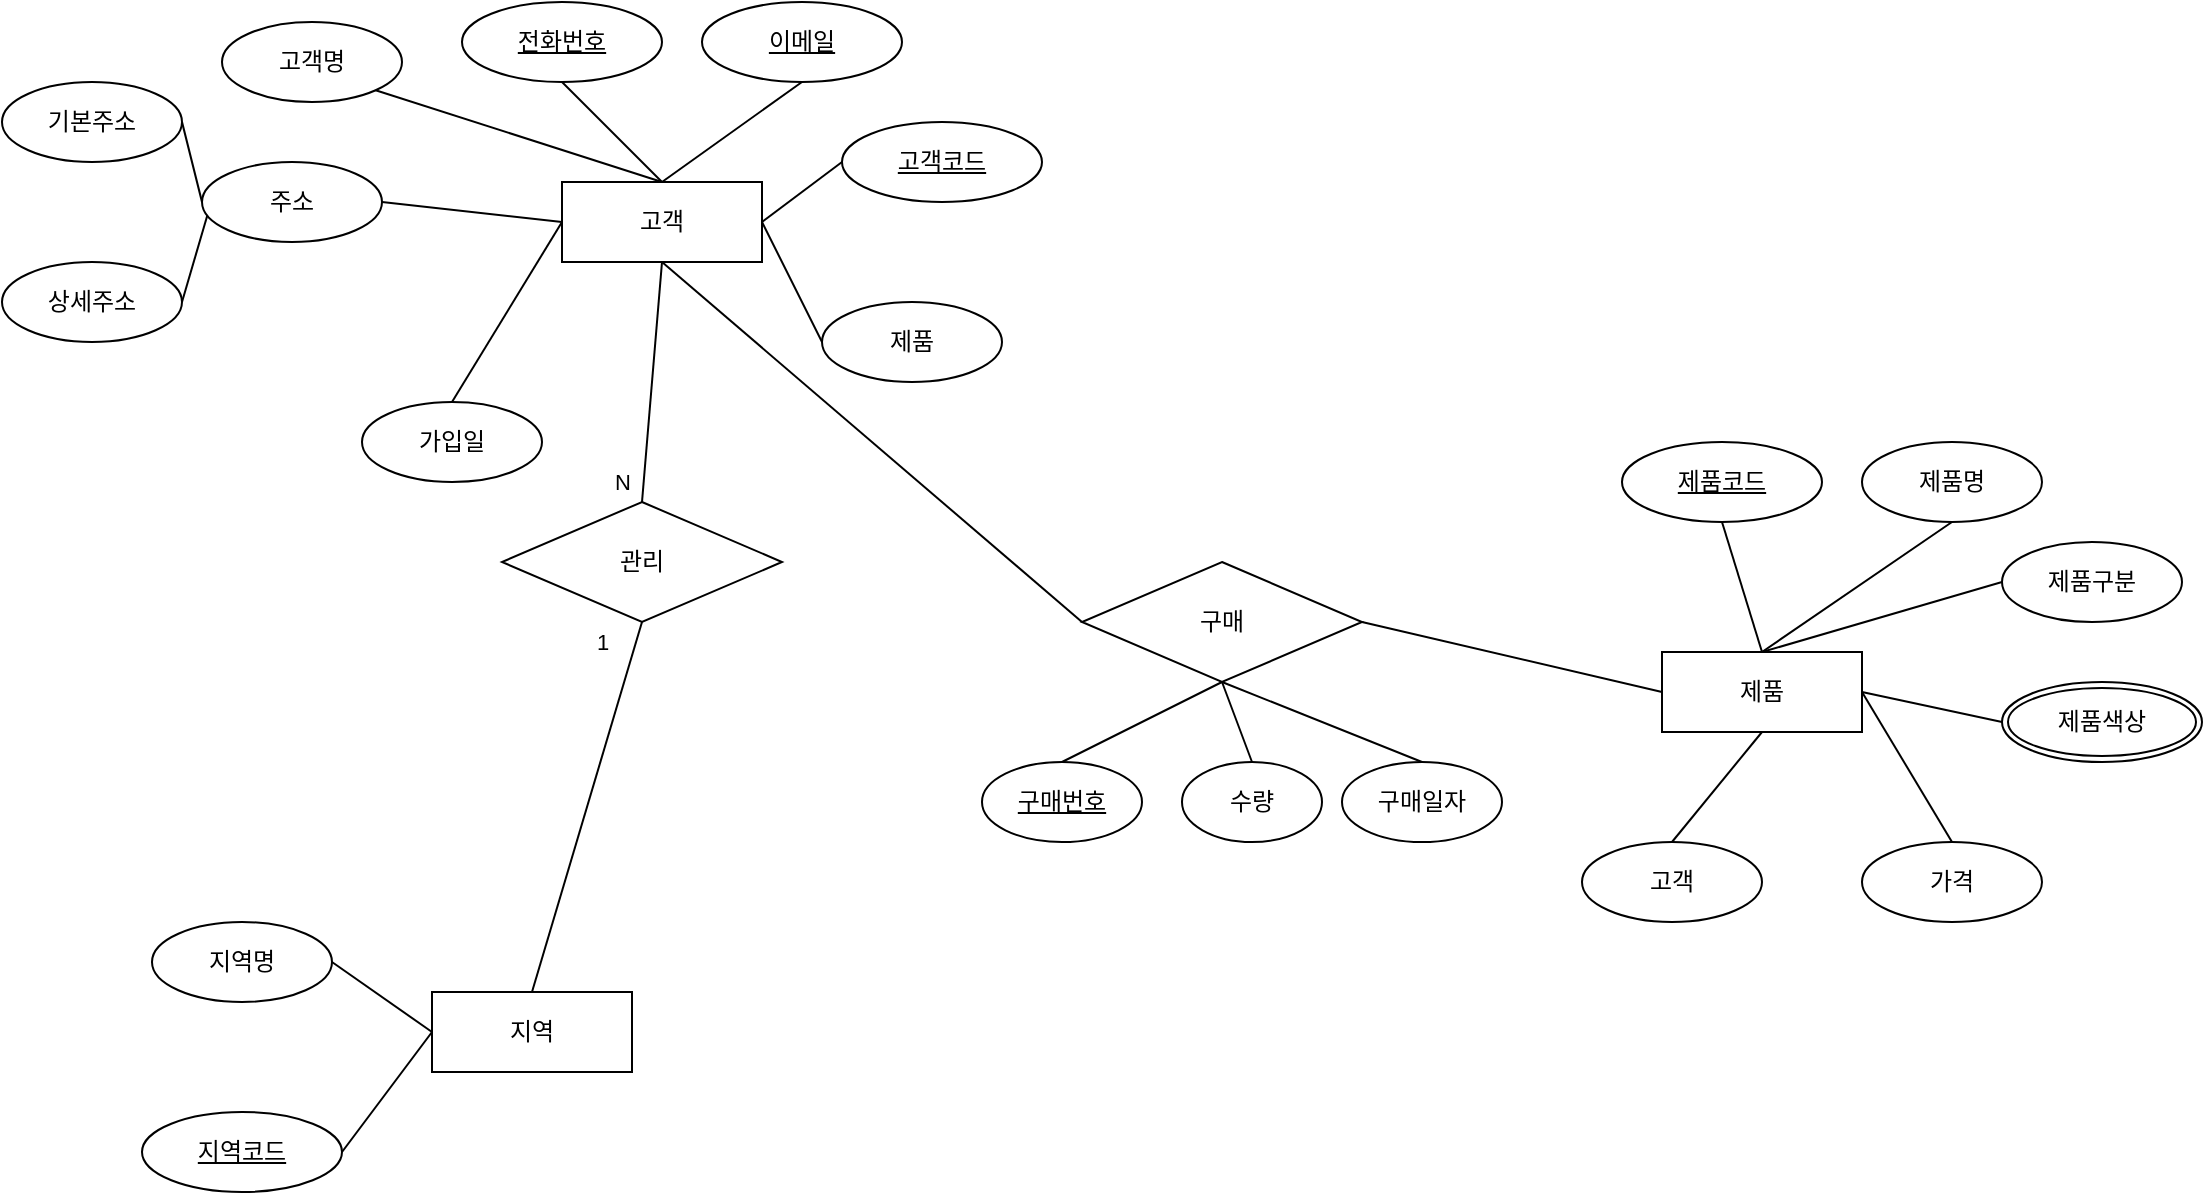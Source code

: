 <mxfile version="25.0.3">
  <diagram name="페이지-1" id="dr_OBvtDpyfkwUgcFmId">
    <mxGraphModel dx="1434" dy="780" grid="1" gridSize="10" guides="1" tooltips="1" connect="1" arrows="1" fold="1" page="1" pageScale="1" pageWidth="827" pageHeight="1169" math="0" shadow="0">
      <root>
        <mxCell id="0" />
        <mxCell id="1" parent="0" />
        <mxCell id="mSARZlNbXS721C2Y4noy-1" value="고객" style="rounded=0;whiteSpace=wrap;html=1;" vertex="1" parent="1">
          <mxGeometry x="280" y="280" width="100" height="40" as="geometry" />
        </mxCell>
        <mxCell id="mSARZlNbXS721C2Y4noy-2" value="고객명" style="ellipse;whiteSpace=wrap;html=1;" vertex="1" parent="1">
          <mxGeometry x="110" y="200" width="90" height="40" as="geometry" />
        </mxCell>
        <mxCell id="mSARZlNbXS721C2Y4noy-3" value="주소" style="ellipse;whiteSpace=wrap;html=1;" vertex="1" parent="1">
          <mxGeometry x="100" y="270" width="90" height="40" as="geometry" />
        </mxCell>
        <mxCell id="mSARZlNbXS721C2Y4noy-5" value="가입일" style="ellipse;whiteSpace=wrap;html=1;" vertex="1" parent="1">
          <mxGeometry x="180" y="390" width="90" height="40" as="geometry" />
        </mxCell>
        <mxCell id="mSARZlNbXS721C2Y4noy-7" value="전화번호" style="ellipse;whiteSpace=wrap;html=1;align=center;fontStyle=4;" vertex="1" parent="1">
          <mxGeometry x="230" y="190" width="100" height="40" as="geometry" />
        </mxCell>
        <mxCell id="mSARZlNbXS721C2Y4noy-8" value="이메일" style="ellipse;whiteSpace=wrap;html=1;align=center;fontStyle=4;" vertex="1" parent="1">
          <mxGeometry x="350" y="190" width="100" height="40" as="geometry" />
        </mxCell>
        <mxCell id="mSARZlNbXS721C2Y4noy-9" value="고객코드" style="ellipse;whiteSpace=wrap;html=1;align=center;fontStyle=4;" vertex="1" parent="1">
          <mxGeometry x="420" y="250" width="100" height="40" as="geometry" />
        </mxCell>
        <mxCell id="mSARZlNbXS721C2Y4noy-10" value="제품" style="ellipse;whiteSpace=wrap;html=1;" vertex="1" parent="1">
          <mxGeometry x="410" y="340" width="90" height="40" as="geometry" />
        </mxCell>
        <mxCell id="mSARZlNbXS721C2Y4noy-11" value="" style="endArrow=none;html=1;rounded=0;entryX=0.5;entryY=0;entryDx=0;entryDy=0;exitX=0.5;exitY=1;exitDx=0;exitDy=0;" edge="1" parent="1" source="mSARZlNbXS721C2Y4noy-8" target="mSARZlNbXS721C2Y4noy-1">
          <mxGeometry width="50" height="50" relative="1" as="geometry">
            <mxPoint x="470" y="400" as="sourcePoint" />
            <mxPoint x="450" y="370" as="targetPoint" />
          </mxGeometry>
        </mxCell>
        <mxCell id="mSARZlNbXS721C2Y4noy-13" value="" style="endArrow=none;html=1;rounded=0;entryX=0.5;entryY=0;entryDx=0;entryDy=0;exitX=0.5;exitY=1;exitDx=0;exitDy=0;" edge="1" parent="1" source="mSARZlNbXS721C2Y4noy-7" target="mSARZlNbXS721C2Y4noy-1">
          <mxGeometry width="50" height="50" relative="1" as="geometry">
            <mxPoint x="400" y="420" as="sourcePoint" />
            <mxPoint x="450" y="370" as="targetPoint" />
          </mxGeometry>
        </mxCell>
        <mxCell id="mSARZlNbXS721C2Y4noy-14" value="" style="endArrow=none;html=1;rounded=0;exitX=1;exitY=1;exitDx=0;exitDy=0;" edge="1" parent="1" source="mSARZlNbXS721C2Y4noy-2">
          <mxGeometry width="50" height="50" relative="1" as="geometry">
            <mxPoint x="290" y="240" as="sourcePoint" />
            <mxPoint x="330" y="280" as="targetPoint" />
          </mxGeometry>
        </mxCell>
        <mxCell id="mSARZlNbXS721C2Y4noy-15" value="" style="endArrow=none;html=1;rounded=0;exitX=1;exitY=0.5;exitDx=0;exitDy=0;entryX=0;entryY=0.5;entryDx=0;entryDy=0;" edge="1" parent="1" source="mSARZlNbXS721C2Y4noy-3" target="mSARZlNbXS721C2Y4noy-1">
          <mxGeometry width="50" height="50" relative="1" as="geometry">
            <mxPoint x="197" y="244" as="sourcePoint" />
            <mxPoint x="340" y="290" as="targetPoint" />
          </mxGeometry>
        </mxCell>
        <mxCell id="mSARZlNbXS721C2Y4noy-16" value="" style="endArrow=none;html=1;rounded=0;entryX=0.5;entryY=1;entryDx=0;entryDy=0;exitX=0.5;exitY=0;exitDx=0;exitDy=0;" edge="1" parent="1" source="mSARZlNbXS721C2Y4noy-44" target="mSARZlNbXS721C2Y4noy-1">
          <mxGeometry width="50" height="50" relative="1" as="geometry">
            <mxPoint x="300" y="440" as="sourcePoint" />
            <mxPoint x="290" y="310" as="targetPoint" />
          </mxGeometry>
        </mxCell>
        <mxCell id="mSARZlNbXS721C2Y4noy-49" value="N" style="edgeLabel;html=1;align=center;verticalAlign=middle;resizable=0;points=[];" vertex="1" connectable="0" parent="mSARZlNbXS721C2Y4noy-16">
          <mxGeometry x="-0.764" y="-2" relative="1" as="geometry">
            <mxPoint x="-13" y="4" as="offset" />
          </mxGeometry>
        </mxCell>
        <mxCell id="mSARZlNbXS721C2Y4noy-17" value="" style="endArrow=none;html=1;rounded=0;exitX=0.5;exitY=0;exitDx=0;exitDy=0;" edge="1" parent="1" source="mSARZlNbXS721C2Y4noy-5">
          <mxGeometry width="50" height="50" relative="1" as="geometry">
            <mxPoint x="200" y="370" as="sourcePoint" />
            <mxPoint x="280" y="300" as="targetPoint" />
          </mxGeometry>
        </mxCell>
        <mxCell id="mSARZlNbXS721C2Y4noy-18" value="" style="endArrow=none;html=1;rounded=0;entryX=1;entryY=0.5;entryDx=0;entryDy=0;exitX=0;exitY=0.5;exitDx=0;exitDy=0;" edge="1" parent="1" source="mSARZlNbXS721C2Y4noy-9" target="mSARZlNbXS721C2Y4noy-1">
          <mxGeometry width="50" height="50" relative="1" as="geometry">
            <mxPoint x="410" y="240" as="sourcePoint" />
            <mxPoint x="340" y="290" as="targetPoint" />
          </mxGeometry>
        </mxCell>
        <mxCell id="mSARZlNbXS721C2Y4noy-19" value="" style="endArrow=none;html=1;rounded=0;exitX=0;exitY=0.5;exitDx=0;exitDy=0;" edge="1" parent="1" source="mSARZlNbXS721C2Y4noy-10">
          <mxGeometry width="50" height="50" relative="1" as="geometry">
            <mxPoint x="430" y="280" as="sourcePoint" />
            <mxPoint x="380" y="300" as="targetPoint" />
          </mxGeometry>
        </mxCell>
        <mxCell id="mSARZlNbXS721C2Y4noy-20" value="기본주소" style="ellipse;whiteSpace=wrap;html=1;" vertex="1" parent="1">
          <mxGeometry y="230" width="90" height="40" as="geometry" />
        </mxCell>
        <mxCell id="mSARZlNbXS721C2Y4noy-21" value="상세주소" style="ellipse;whiteSpace=wrap;html=1;" vertex="1" parent="1">
          <mxGeometry y="320" width="90" height="40" as="geometry" />
        </mxCell>
        <mxCell id="mSARZlNbXS721C2Y4noy-22" value="" style="endArrow=none;html=1;rounded=0;exitX=1;exitY=0.5;exitDx=0;exitDy=0;entryX=0;entryY=0.5;entryDx=0;entryDy=0;" edge="1" parent="1" source="mSARZlNbXS721C2Y4noy-20" target="mSARZlNbXS721C2Y4noy-3">
          <mxGeometry width="50" height="50" relative="1" as="geometry">
            <mxPoint x="200" y="300" as="sourcePoint" />
            <mxPoint x="290" y="310" as="targetPoint" />
          </mxGeometry>
        </mxCell>
        <mxCell id="mSARZlNbXS721C2Y4noy-23" value="" style="endArrow=none;html=1;rounded=0;exitX=1;exitY=0.5;exitDx=0;exitDy=0;entryX=0.029;entryY=0.672;entryDx=0;entryDy=0;entryPerimeter=0;" edge="1" parent="1" source="mSARZlNbXS721C2Y4noy-21" target="mSARZlNbXS721C2Y4noy-3">
          <mxGeometry width="50" height="50" relative="1" as="geometry">
            <mxPoint x="100" y="260" as="sourcePoint" />
            <mxPoint x="100" y="300" as="targetPoint" />
          </mxGeometry>
        </mxCell>
        <mxCell id="mSARZlNbXS721C2Y4noy-24" value="지역" style="rounded=0;whiteSpace=wrap;html=1;" vertex="1" parent="1">
          <mxGeometry x="215" y="685" width="100" height="40" as="geometry" />
        </mxCell>
        <mxCell id="mSARZlNbXS721C2Y4noy-25" value="지역명" style="ellipse;whiteSpace=wrap;html=1;" vertex="1" parent="1">
          <mxGeometry x="75" y="650" width="90" height="40" as="geometry" />
        </mxCell>
        <mxCell id="mSARZlNbXS721C2Y4noy-26" value="지역코드" style="ellipse;whiteSpace=wrap;html=1;align=center;fontStyle=4;" vertex="1" parent="1">
          <mxGeometry x="70" y="745" width="100" height="40" as="geometry" />
        </mxCell>
        <mxCell id="mSARZlNbXS721C2Y4noy-27" value="" style="endArrow=none;html=1;rounded=0;exitX=1;exitY=0.5;exitDx=0;exitDy=0;entryX=0;entryY=0.5;entryDx=0;entryDy=0;" edge="1" parent="1" target="mSARZlNbXS721C2Y4noy-24">
          <mxGeometry width="50" height="50" relative="1" as="geometry">
            <mxPoint x="165" y="670" as="sourcePoint" />
            <mxPoint x="255" y="680" as="targetPoint" />
          </mxGeometry>
        </mxCell>
        <mxCell id="mSARZlNbXS721C2Y4noy-28" value="" style="endArrow=none;html=1;rounded=0;exitX=1;exitY=0.5;exitDx=0;exitDy=0;entryX=0;entryY=0.5;entryDx=0;entryDy=0;" edge="1" parent="1" source="mSARZlNbXS721C2Y4noy-26" target="mSARZlNbXS721C2Y4noy-24">
          <mxGeometry width="50" height="50" relative="1" as="geometry">
            <mxPoint x="175" y="680" as="sourcePoint" />
            <mxPoint x="225" y="715" as="targetPoint" />
          </mxGeometry>
        </mxCell>
        <mxCell id="mSARZlNbXS721C2Y4noy-29" value="제품" style="rounded=0;whiteSpace=wrap;html=1;" vertex="1" parent="1">
          <mxGeometry x="830" y="515" width="100" height="40" as="geometry" />
        </mxCell>
        <mxCell id="mSARZlNbXS721C2Y4noy-30" value="제품코드" style="ellipse;whiteSpace=wrap;html=1;align=center;fontStyle=4;" vertex="1" parent="1">
          <mxGeometry x="810" y="410" width="100" height="40" as="geometry" />
        </mxCell>
        <mxCell id="mSARZlNbXS721C2Y4noy-31" value="제품명" style="ellipse;whiteSpace=wrap;html=1;" vertex="1" parent="1">
          <mxGeometry x="930" y="410" width="90" height="40" as="geometry" />
        </mxCell>
        <mxCell id="mSARZlNbXS721C2Y4noy-32" value="제품구분" style="ellipse;whiteSpace=wrap;html=1;" vertex="1" parent="1">
          <mxGeometry x="1000" y="460" width="90" height="40" as="geometry" />
        </mxCell>
        <mxCell id="mSARZlNbXS721C2Y4noy-34" value="제품색상" style="ellipse;shape=doubleEllipse;margin=3;whiteSpace=wrap;html=1;align=center;" vertex="1" parent="1">
          <mxGeometry x="1000" y="530" width="100" height="40" as="geometry" />
        </mxCell>
        <mxCell id="mSARZlNbXS721C2Y4noy-35" value="가격" style="ellipse;whiteSpace=wrap;html=1;" vertex="1" parent="1">
          <mxGeometry x="930" y="610" width="90" height="40" as="geometry" />
        </mxCell>
        <mxCell id="mSARZlNbXS721C2Y4noy-36" value="" style="endArrow=none;html=1;rounded=0;exitX=0.5;exitY=0;exitDx=0;exitDy=0;entryX=0.5;entryY=1;entryDx=0;entryDy=0;" edge="1" parent="1" source="mSARZlNbXS721C2Y4noy-29" target="mSARZlNbXS721C2Y4noy-30">
          <mxGeometry width="50" height="50" relative="1" as="geometry">
            <mxPoint x="525" y="525" as="sourcePoint" />
            <mxPoint x="575" y="560" as="targetPoint" />
            <Array as="points" />
          </mxGeometry>
        </mxCell>
        <mxCell id="mSARZlNbXS721C2Y4noy-37" value="" style="endArrow=none;html=1;rounded=0;exitX=0.5;exitY=0;exitDx=0;exitDy=0;entryX=0.5;entryY=1;entryDx=0;entryDy=0;" edge="1" parent="1" source="mSARZlNbXS721C2Y4noy-29" target="mSARZlNbXS721C2Y4noy-31">
          <mxGeometry width="50" height="50" relative="1" as="geometry">
            <mxPoint x="890" y="525" as="sourcePoint" />
            <mxPoint x="870" y="460" as="targetPoint" />
            <Array as="points" />
          </mxGeometry>
        </mxCell>
        <mxCell id="mSARZlNbXS721C2Y4noy-38" value="" style="endArrow=none;html=1;rounded=0;entryX=0;entryY=0.5;entryDx=0;entryDy=0;exitX=0.5;exitY=0;exitDx=0;exitDy=0;" edge="1" parent="1" source="mSARZlNbXS721C2Y4noy-29" target="mSARZlNbXS721C2Y4noy-32">
          <mxGeometry width="50" height="50" relative="1" as="geometry">
            <mxPoint x="880" y="510" as="sourcePoint" />
            <mxPoint x="985" y="460" as="targetPoint" />
            <Array as="points" />
          </mxGeometry>
        </mxCell>
        <mxCell id="mSARZlNbXS721C2Y4noy-39" value="" style="endArrow=none;html=1;rounded=0;entryX=0;entryY=0.5;entryDx=0;entryDy=0;exitX=1;exitY=0.5;exitDx=0;exitDy=0;" edge="1" parent="1" source="mSARZlNbXS721C2Y4noy-29" target="mSARZlNbXS721C2Y4noy-34">
          <mxGeometry width="50" height="50" relative="1" as="geometry">
            <mxPoint x="890" y="525" as="sourcePoint" />
            <mxPoint x="1010" y="490" as="targetPoint" />
            <Array as="points" />
          </mxGeometry>
        </mxCell>
        <mxCell id="mSARZlNbXS721C2Y4noy-40" value="" style="endArrow=none;html=1;rounded=0;entryX=0.5;entryY=0;entryDx=0;entryDy=0;exitX=1;exitY=0.5;exitDx=0;exitDy=0;" edge="1" parent="1" source="mSARZlNbXS721C2Y4noy-29" target="mSARZlNbXS721C2Y4noy-35">
          <mxGeometry width="50" height="50" relative="1" as="geometry">
            <mxPoint x="940" y="545" as="sourcePoint" />
            <mxPoint x="1010" y="560" as="targetPoint" />
            <Array as="points" />
          </mxGeometry>
        </mxCell>
        <mxCell id="mSARZlNbXS721C2Y4noy-41" value="고객" style="ellipse;whiteSpace=wrap;html=1;" vertex="1" parent="1">
          <mxGeometry x="790" y="610" width="90" height="40" as="geometry" />
        </mxCell>
        <mxCell id="mSARZlNbXS721C2Y4noy-42" value="" style="endArrow=none;html=1;rounded=0;exitX=0.5;exitY=1;exitDx=0;exitDy=0;entryX=0.5;entryY=0;entryDx=0;entryDy=0;" edge="1" parent="1" source="mSARZlNbXS721C2Y4noy-29" target="mSARZlNbXS721C2Y4noy-41">
          <mxGeometry width="50" height="50" relative="1" as="geometry">
            <mxPoint x="890" y="525" as="sourcePoint" />
            <mxPoint x="870" y="460" as="targetPoint" />
            <Array as="points" />
          </mxGeometry>
        </mxCell>
        <mxCell id="mSARZlNbXS721C2Y4noy-44" value="관리" style="rhombus;whiteSpace=wrap;html=1;" vertex="1" parent="1">
          <mxGeometry x="250" y="440" width="140" height="60" as="geometry" />
        </mxCell>
        <mxCell id="mSARZlNbXS721C2Y4noy-45" value="" style="endArrow=none;html=1;rounded=0;exitX=0.5;exitY=0;exitDx=0;exitDy=0;" edge="1" parent="1" source="mSARZlNbXS721C2Y4noy-24">
          <mxGeometry width="50" height="50" relative="1" as="geometry">
            <mxPoint x="310" y="620" as="sourcePoint" />
            <mxPoint x="320" y="500" as="targetPoint" />
          </mxGeometry>
        </mxCell>
        <mxCell id="mSARZlNbXS721C2Y4noy-50" value="1" style="edgeLabel;html=1;align=center;verticalAlign=middle;resizable=0;points=[];" vertex="1" connectable="0" parent="mSARZlNbXS721C2Y4noy-45">
          <mxGeometry x="0.085" y="-1" relative="1" as="geometry">
            <mxPoint x="4" y="-75" as="offset" />
          </mxGeometry>
        </mxCell>
        <mxCell id="mSARZlNbXS721C2Y4noy-46" value="구매" style="rhombus;whiteSpace=wrap;html=1;" vertex="1" parent="1">
          <mxGeometry x="540" y="470" width="140" height="60" as="geometry" />
        </mxCell>
        <mxCell id="mSARZlNbXS721C2Y4noy-47" value="" style="endArrow=none;html=1;rounded=0;entryX=0.5;entryY=1;entryDx=0;entryDy=0;exitX=0;exitY=0.5;exitDx=0;exitDy=0;" edge="1" parent="1" source="mSARZlNbXS721C2Y4noy-46" target="mSARZlNbXS721C2Y4noy-1">
          <mxGeometry width="50" height="50" relative="1" as="geometry">
            <mxPoint x="330" y="450" as="sourcePoint" />
            <mxPoint x="340" y="330" as="targetPoint" />
          </mxGeometry>
        </mxCell>
        <mxCell id="mSARZlNbXS721C2Y4noy-48" value="" style="endArrow=none;html=1;rounded=0;exitX=0;exitY=0.5;exitDx=0;exitDy=0;entryX=1;entryY=0.5;entryDx=0;entryDy=0;" edge="1" parent="1" source="mSARZlNbXS721C2Y4noy-29" target="mSARZlNbXS721C2Y4noy-46">
          <mxGeometry width="50" height="50" relative="1" as="geometry">
            <mxPoint x="890" y="680" as="sourcePoint" />
            <mxPoint x="690" y="500" as="targetPoint" />
          </mxGeometry>
        </mxCell>
        <mxCell id="mSARZlNbXS721C2Y4noy-52" value="구매번호" style="ellipse;whiteSpace=wrap;html=1;align=center;fontStyle=4;" vertex="1" parent="1">
          <mxGeometry x="490" y="570" width="80" height="40" as="geometry" />
        </mxCell>
        <mxCell id="mSARZlNbXS721C2Y4noy-53" value="수량" style="ellipse;whiteSpace=wrap;html=1;" vertex="1" parent="1">
          <mxGeometry x="590" y="570" width="70" height="40" as="geometry" />
        </mxCell>
        <mxCell id="mSARZlNbXS721C2Y4noy-54" value="구매일자" style="ellipse;whiteSpace=wrap;html=1;" vertex="1" parent="1">
          <mxGeometry x="670" y="570" width="80" height="40" as="geometry" />
        </mxCell>
        <mxCell id="mSARZlNbXS721C2Y4noy-56" value="" style="endArrow=none;html=1;rounded=0;exitX=0.5;exitY=0;exitDx=0;exitDy=0;entryX=0.5;entryY=1;entryDx=0;entryDy=0;" edge="1" parent="1" source="mSARZlNbXS721C2Y4noy-52">
          <mxGeometry width="50" height="50" relative="1" as="geometry">
            <mxPoint x="630" y="595" as="sourcePoint" />
            <mxPoint x="610" y="530" as="targetPoint" />
            <Array as="points" />
          </mxGeometry>
        </mxCell>
        <mxCell id="mSARZlNbXS721C2Y4noy-57" value="" style="endArrow=none;html=1;rounded=0;exitX=0.5;exitY=0;exitDx=0;exitDy=0;entryX=0.5;entryY=1;entryDx=0;entryDy=0;" edge="1" parent="1" source="mSARZlNbXS721C2Y4noy-53" target="mSARZlNbXS721C2Y4noy-46">
          <mxGeometry width="50" height="50" relative="1" as="geometry">
            <mxPoint x="540" y="580" as="sourcePoint" />
            <mxPoint x="620" y="540" as="targetPoint" />
            <Array as="points" />
          </mxGeometry>
        </mxCell>
        <mxCell id="mSARZlNbXS721C2Y4noy-58" value="" style="endArrow=none;html=1;rounded=0;exitX=0.5;exitY=0;exitDx=0;exitDy=0;entryX=0.5;entryY=1;entryDx=0;entryDy=0;" edge="1" parent="1" source="mSARZlNbXS721C2Y4noy-54" target="mSARZlNbXS721C2Y4noy-46">
          <mxGeometry width="50" height="50" relative="1" as="geometry">
            <mxPoint x="635" y="580" as="sourcePoint" />
            <mxPoint x="620" y="540" as="targetPoint" />
            <Array as="points" />
          </mxGeometry>
        </mxCell>
      </root>
    </mxGraphModel>
  </diagram>
</mxfile>
